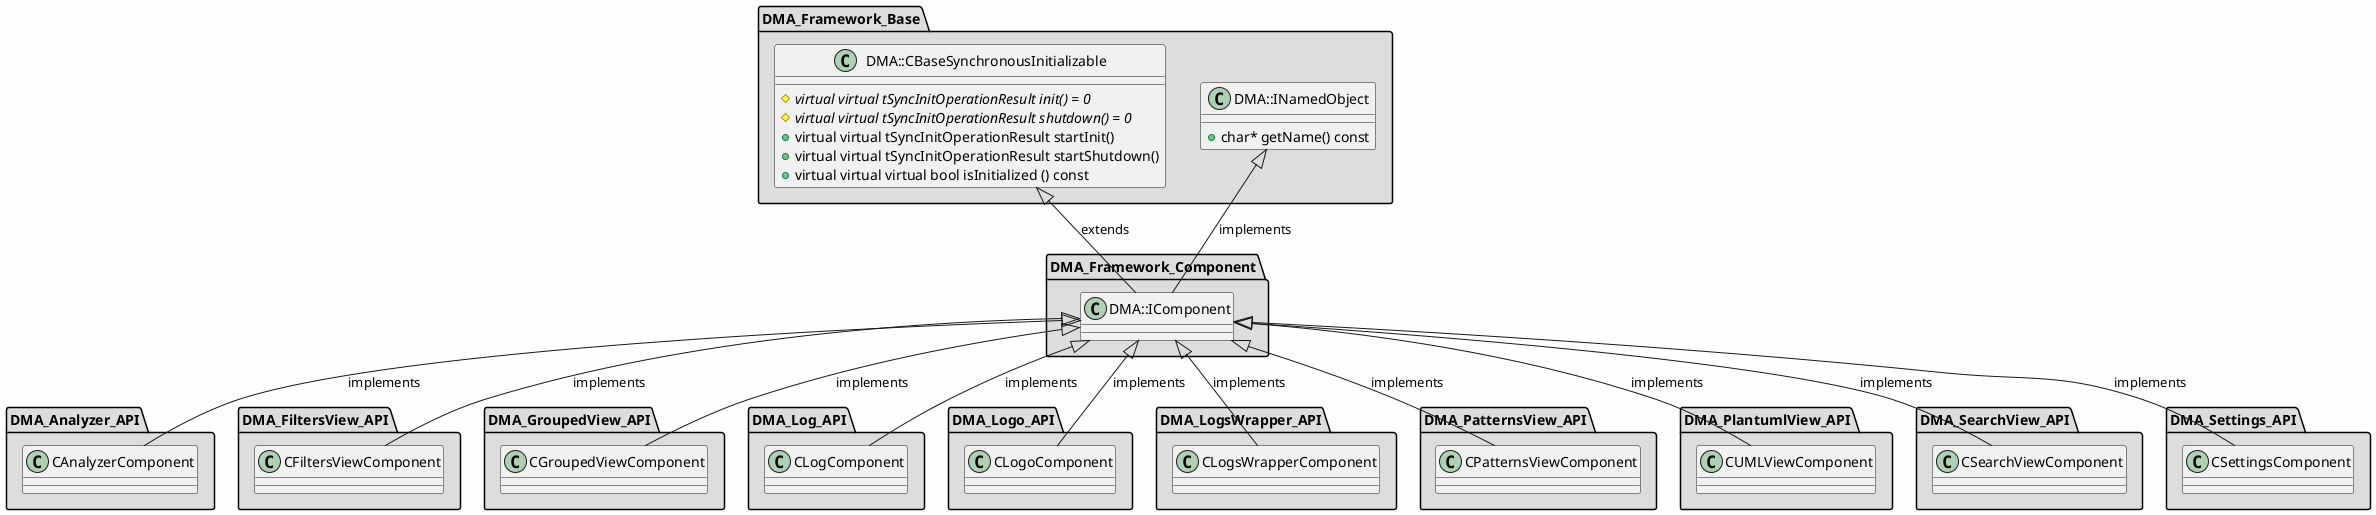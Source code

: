 
@startuml

skinparam backgroundColor #FEFEFE
skinparam wrapWidth 600
package "DMA_Analyzer_API" #DDDDDD
{

class "CAnalyzerComponent"
{
}

}

package "DMA_FiltersView_API" #DDDDDD
{

class "CFiltersViewComponent"
{
}

}

package "DMA_Framework_Base" #DDDDDD
{

class "DMA::CBaseSynchronousInitializable"
{
    # {abstract} virtual virtual tSyncInitOperationResult init() = 0
    # {abstract} virtual virtual tSyncInitOperationResult shutdown() = 0
    + virtual virtual tSyncInitOperationResult startInit()
    + virtual virtual tSyncInitOperationResult startShutdown()
    + virtual virtual virtual bool isInitialized () const
}

class "DMA::INamedObject"
{
    + char* getName() const
}

}

package "DMA_Framework_Component" #DDDDDD
{

class "DMA::IComponent"
{
}

}

package "DMA_GroupedView_API" #DDDDDD
{

class "CGroupedViewComponent"
{
}

}

package "DMA_Log_API" #DDDDDD
{

class "CLogComponent"
{
}

}

package "DMA_Logo_API" #DDDDDD
{

class "CLogoComponent"
{
}

}

package "DMA_LogsWrapper_API" #DDDDDD
{

class "CLogsWrapperComponent"
{
}

}

package "DMA_PatternsView_API" #DDDDDD
{

class "CPatternsViewComponent"
{
}

}

package "DMA_PlantumlView_API" #DDDDDD
{

class "CUMLViewComponent"
{
}

}

package "DMA_SearchView_API" #DDDDDD
{

class "CSearchViewComponent"
{
}

}

package "DMA_Settings_API" #DDDDDD
{

class "CSettingsComponent"
{
}

}

'====================Inheritance section====================
DMA::IComponent <|-- CAnalyzerComponent : implements
DMA::IComponent <|-- CFiltersViewComponent : implements
DMA::CBaseSynchronousInitializable <|-- DMA::IComponent : extends
DMA::INamedObject <|-- DMA::IComponent : implements
DMA::IComponent <|-- CGroupedViewComponent : implements
DMA::IComponent <|-- CLogComponent : implements
DMA::IComponent <|-- CLogoComponent : implements
DMA::IComponent <|-- CLogsWrapperComponent : implements
DMA::IComponent <|-- CPatternsViewComponent : implements
DMA::IComponent <|-- CUMLViewComponent : implements
DMA::IComponent <|-- CSearchViewComponent : implements
DMA::IComponent <|-- CSettingsComponent : implements

@enduml